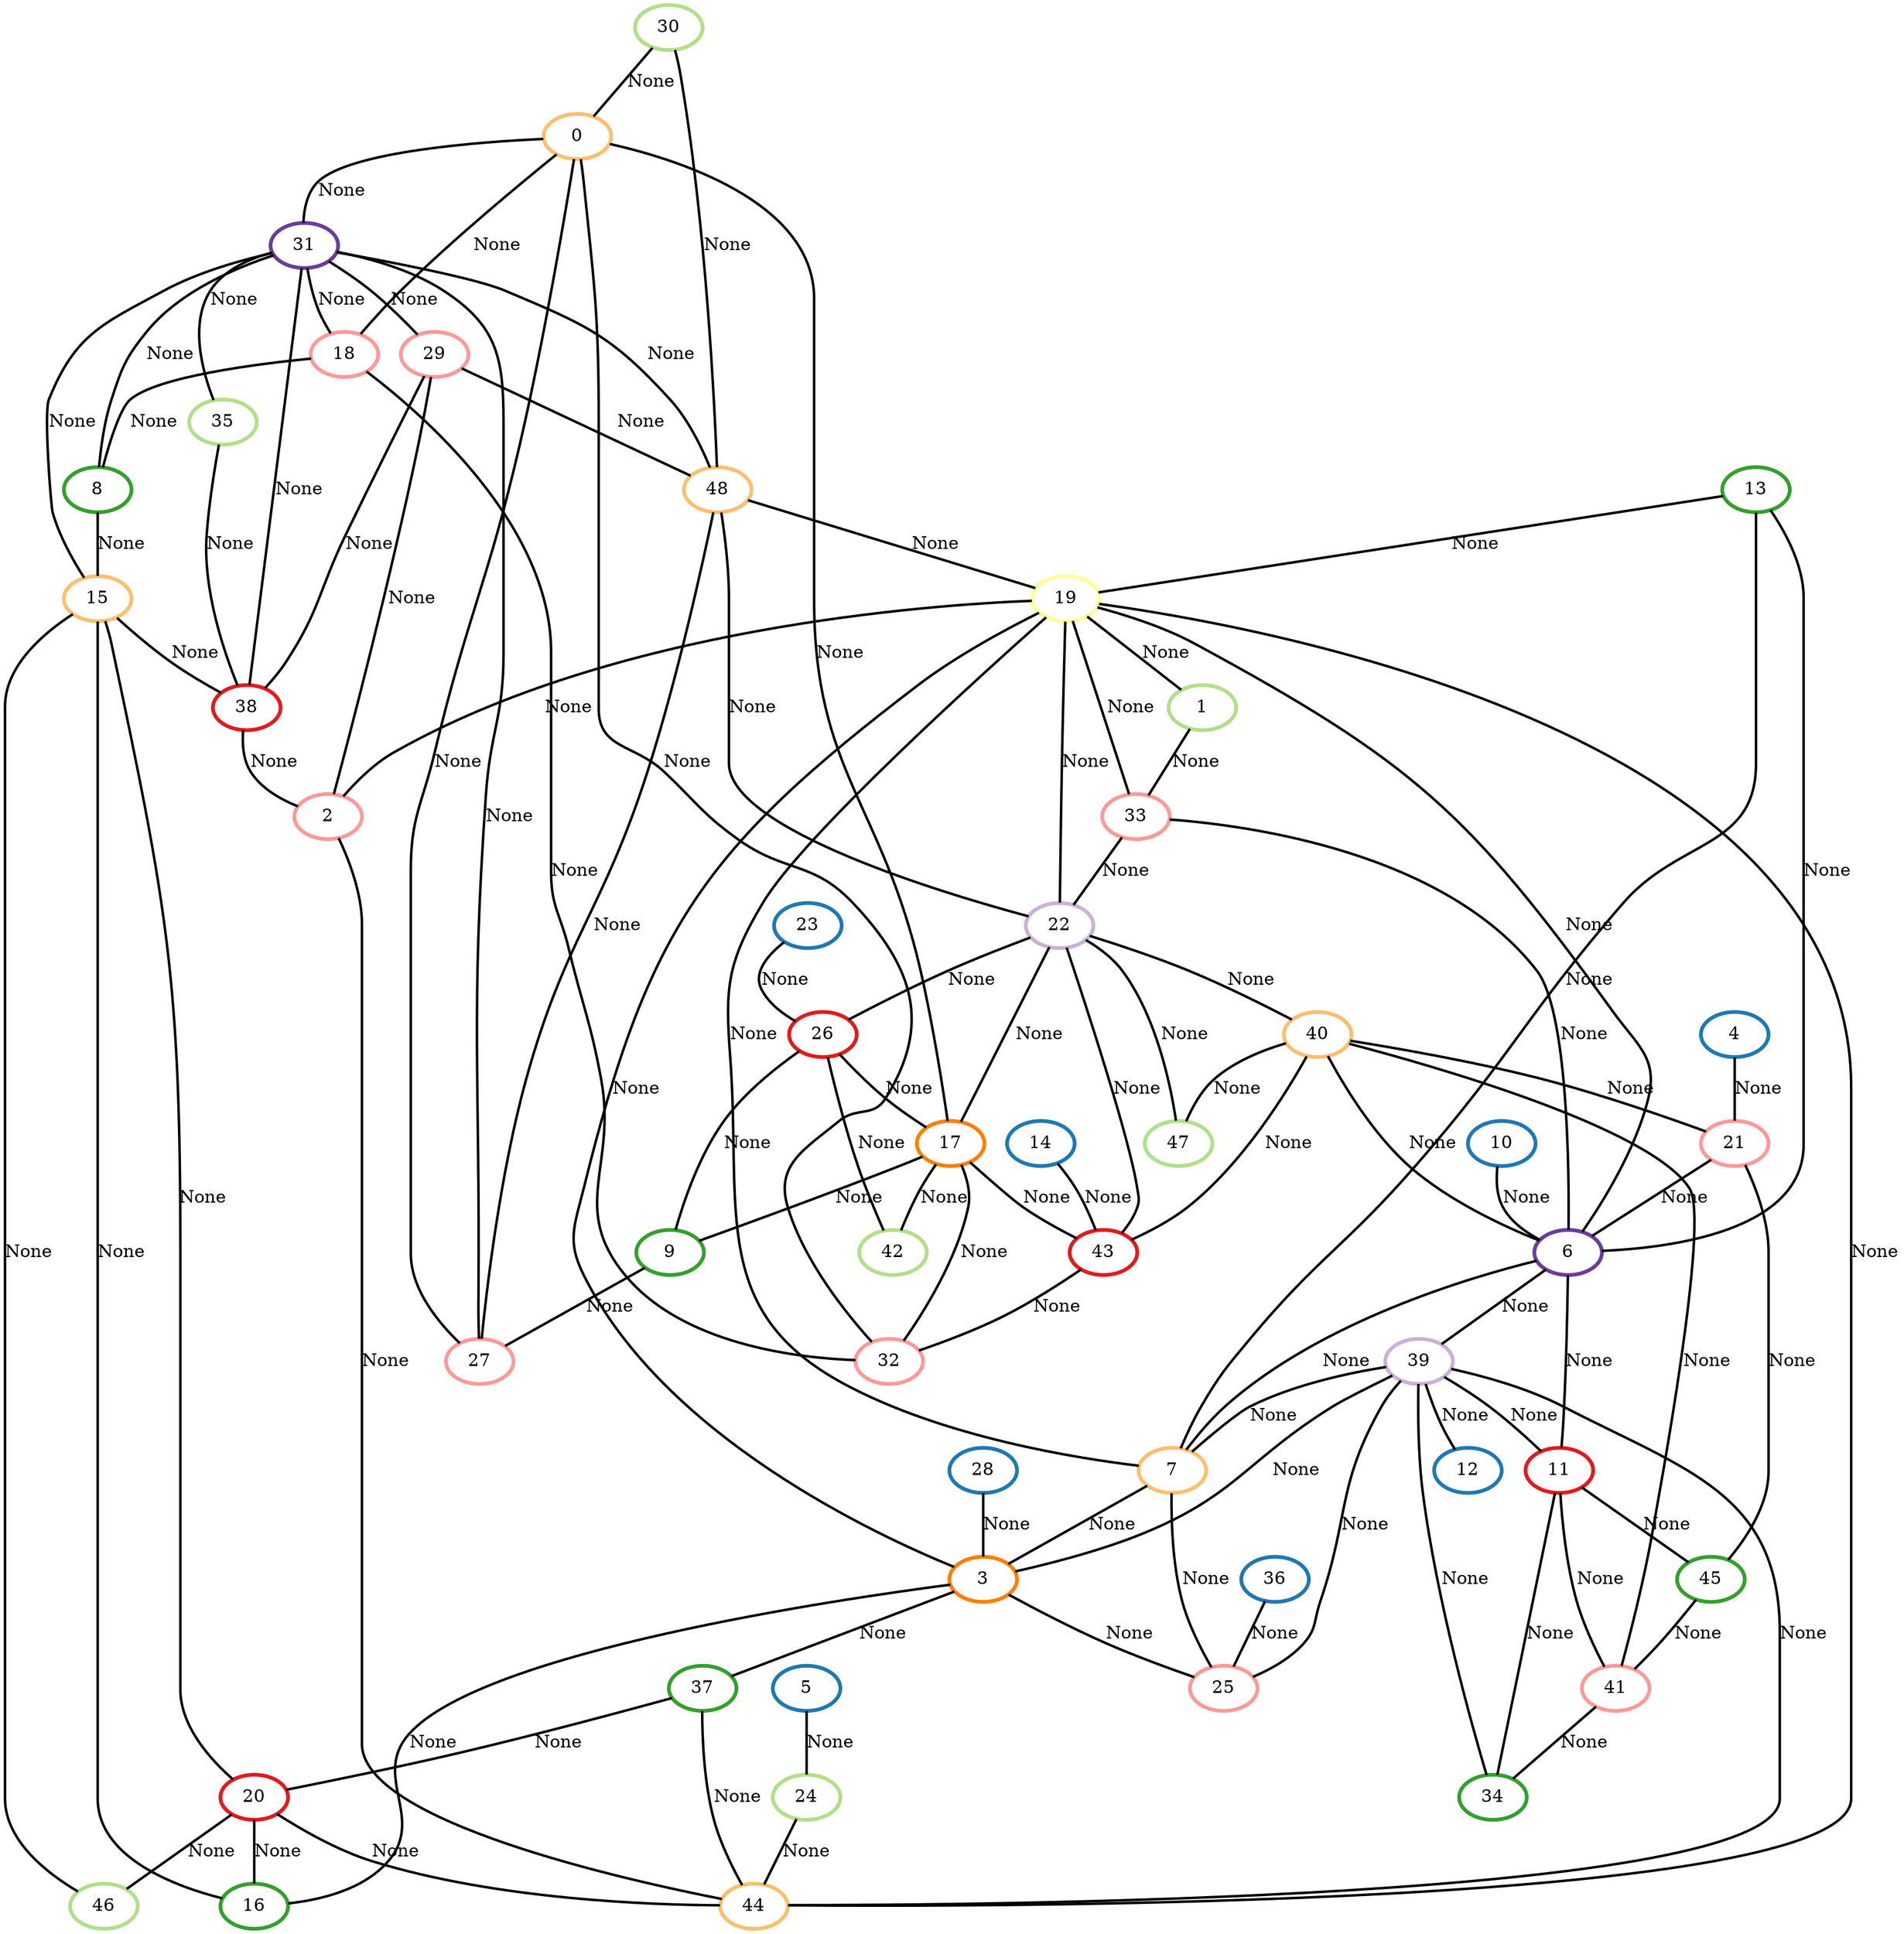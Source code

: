 graph G {
    0 [penwidth=3,label="0",color=7, colorscheme=paired12]
    1 [penwidth=3,label="1",color=3, colorscheme=paired12]
    2 [penwidth=3,label="2",color=5, colorscheme=paired12]
    3 [penwidth=3,label="3",color=8, colorscheme=paired12]
    4 [penwidth=3,label="4",color=2, colorscheme=paired12]
    5 [penwidth=3,label="5",color=2, colorscheme=paired12]
    6 [penwidth=3,label="6",color=10, colorscheme=paired12]
    7 [penwidth=3,label="7",color=7, colorscheme=paired12]
    8 [penwidth=3,label="8",color=4, colorscheme=paired12]
    9 [penwidth=3,label="9",color=4, colorscheme=paired12]
    10 [penwidth=3,label="10",color=2, colorscheme=paired12]
    11 [penwidth=3,label="11",color=6, colorscheme=paired12]
    12 [penwidth=3,label="12",color=2, colorscheme=paired12]
    13 [penwidth=3,label="13",color=4, colorscheme=paired12]
    14 [penwidth=3,label="14",color=2, colorscheme=paired12]
    15 [penwidth=3,label="15",color=7, colorscheme=paired12]
    16 [penwidth=3,label="16",color=4, colorscheme=paired12]
    17 [penwidth=3,label="17",color=8, colorscheme=paired12]
    18 [penwidth=3,label="18",color=5, colorscheme=paired12]
    19 [penwidth=3,label="19",color=11, colorscheme=paired12]
    20 [penwidth=3,label="20",color=6, colorscheme=paired12]
    21 [penwidth=3,label="21",color=5, colorscheme=paired12]
    22 [penwidth=3,label="22",color=9, colorscheme=paired12]
    23 [penwidth=3,label="23",color=2, colorscheme=paired12]
    24 [penwidth=3,label="24",color=3, colorscheme=paired12]
    25 [penwidth=3,label="25",color=5, colorscheme=paired12]
    26 [penwidth=3,label="26",color=6, colorscheme=paired12]
    27 [penwidth=3,label="27",color=5, colorscheme=paired12]
    28 [penwidth=3,label="28",color=2, colorscheme=paired12]
    29 [penwidth=3,label="29",color=5, colorscheme=paired12]
    30 [penwidth=3,label="30",color=3, colorscheme=paired12]
    31 [penwidth=3,label="31",color=10, colorscheme=paired12]
    32 [penwidth=3,label="32",color=5, colorscheme=paired12]
    33 [penwidth=3,label="33",color=5, colorscheme=paired12]
    34 [penwidth=3,label="34",color=4, colorscheme=paired12]
    35 [penwidth=3,label="35",color=3, colorscheme=paired12]
    36 [penwidth=3,label="36",color=2, colorscheme=paired12]
    37 [penwidth=3,label="37",color=4, colorscheme=paired12]
    38 [penwidth=3,label="38",color=6, colorscheme=paired12]
    39 [penwidth=3,label="39",color=9, colorscheme=paired12]
    40 [penwidth=3,label="40",color=7, colorscheme=paired12]
    41 [penwidth=3,label="41",color=5, colorscheme=paired12]
    42 [penwidth=3,label="42",color=3, colorscheme=paired12]
    43 [penwidth=3,label="43",color=6, colorscheme=paired12]
    44 [penwidth=3,label="44",color=7, colorscheme=paired12]
    45 [penwidth=3,label="45",color=4, colorscheme=paired12]
    46 [penwidth=3,label="46",color=3, colorscheme=paired12]
    47 [penwidth=3,label="47",color=3, colorscheme=paired12]
    48 [penwidth=3,label="48",color=7, colorscheme=paired12]

    15--38 [penwidth=2,label="None"]
    29--2 [penwidth=2,label="None"]
    15--16 [penwidth=2,label="None"]
    3--37 [penwidth=2,label="None"]
    6--33 [penwidth=2,label="None"]
    15--20 [penwidth=2,label="None"]
    41--11 [penwidth=2,label="None"]
    47--22 [penwidth=2,label="None"]
    19--7 [penwidth=2,label="None"]
    19--1 [penwidth=2,label="None"]
    7--3 [penwidth=2,label="None"]
    19--2 [penwidth=2,label="None"]
    33--19 [penwidth=2,label="None"]
    1--33 [penwidth=2,label="None"]
    27--0 [penwidth=2,label="None"]
    35--38 [penwidth=2,label="None"]
    4--21 [penwidth=2,label="None"]
    40--41 [penwidth=2,label="None"]
    40--6 [penwidth=2,label="None"]
    14--43 [penwidth=2,label="None"]
    6--11 [penwidth=2,label="None"]
    39--34 [penwidth=2,label="None"]
    40--43 [penwidth=2,label="None"]
    21--6 [penwidth=2,label="None"]
    2--44 [penwidth=2,label="None"]
    48--27 [penwidth=2,label="None"]
    17--43 [penwidth=2,label="None"]
    38--2 [penwidth=2,label="None"]
    27--31 [penwidth=2,label="None"]
    30--0 [penwidth=2,label="None"]
    41--34 [penwidth=2,label="None"]
    31--48 [penwidth=2,label="None"]
    3--19 [penwidth=2,label="None"]
    0--31 [penwidth=2,label="None"]
    26--17 [penwidth=2,label="None"]
    17--32 [penwidth=2,label="None"]
    30--48 [penwidth=2,label="None"]
    3--39 [penwidth=2,label="None"]
    20--46 [penwidth=2,label="None"]
    39--7 [penwidth=2,label="None"]
    26--9 [penwidth=2,label="None"]
    19--6 [penwidth=2,label="None"]
    10--6 [penwidth=2,label="None"]
    17--0 [penwidth=2,label="None"]
    31--18 [penwidth=2,label="None"]
    22--48 [penwidth=2,label="None"]
    18--0 [penwidth=2,label="None"]
    40--47 [penwidth=2,label="None"]
    3--16 [penwidth=2,label="None"]
    26--42 [penwidth=2,label="None"]
    15--46 [penwidth=2,label="None"]
    18--8 [penwidth=2,label="None"]
    7--6 [penwidth=2,label="None"]
    5--24 [penwidth=2,label="None"]
    25--39 [penwidth=2,label="None"]
    40--21 [penwidth=2,label="None"]
    11--45 [penwidth=2,label="None"]
    34--11 [penwidth=2,label="None"]
    31--15 [penwidth=2,label="None"]
    3--25 [penwidth=2,label="None"]
    24--44 [penwidth=2,label="None"]
    9--27 [penwidth=2,label="None"]
    33--22 [penwidth=2,label="None"]
    36--25 [penwidth=2,label="None"]
    13--6 [penwidth=2,label="None"]
    20--16 [penwidth=2,label="None"]
    39--12 [penwidth=2,label="None"]
    23--26 [penwidth=2,label="None"]
    21--45 [penwidth=2,label="None"]
    0--32 [penwidth=2,label="None"]
    37--44 [penwidth=2,label="None"]
    13--7 [penwidth=2,label="None"]
    22--40 [penwidth=2,label="None"]
    31--29 [penwidth=2,label="None"]
    45--41 [penwidth=2,label="None"]
    8--15 [penwidth=2,label="None"]
    18--32 [penwidth=2,label="None"]
    17--22 [penwidth=2,label="None"]
    39--11 [penwidth=2,label="None"]
    7--25 [penwidth=2,label="None"]
    31--38 [penwidth=2,label="None"]
    20--44 [penwidth=2,label="None"]
    48--19 [penwidth=2,label="None"]
    43--32 [penwidth=2,label="None"]
    31--35 [penwidth=2,label="None"]
    13--19 [penwidth=2,label="None"]
    29--48 [penwidth=2,label="None"]
    37--20 [penwidth=2,label="None"]
    8--31 [penwidth=2,label="None"]
    19--44 [penwidth=2,label="None"]
    22--26 [penwidth=2,label="None"]
    39--44 [penwidth=2,label="None"]
    17--42 [penwidth=2,label="None"]
    43--22 [penwidth=2,label="None"]
    17--9 [penwidth=2,label="None"]
    6--39 [penwidth=2,label="None"]
    19--22 [penwidth=2,label="None"]
    29--38 [penwidth=2,label="None"]
    28--3 [penwidth=2,label="None"]
}